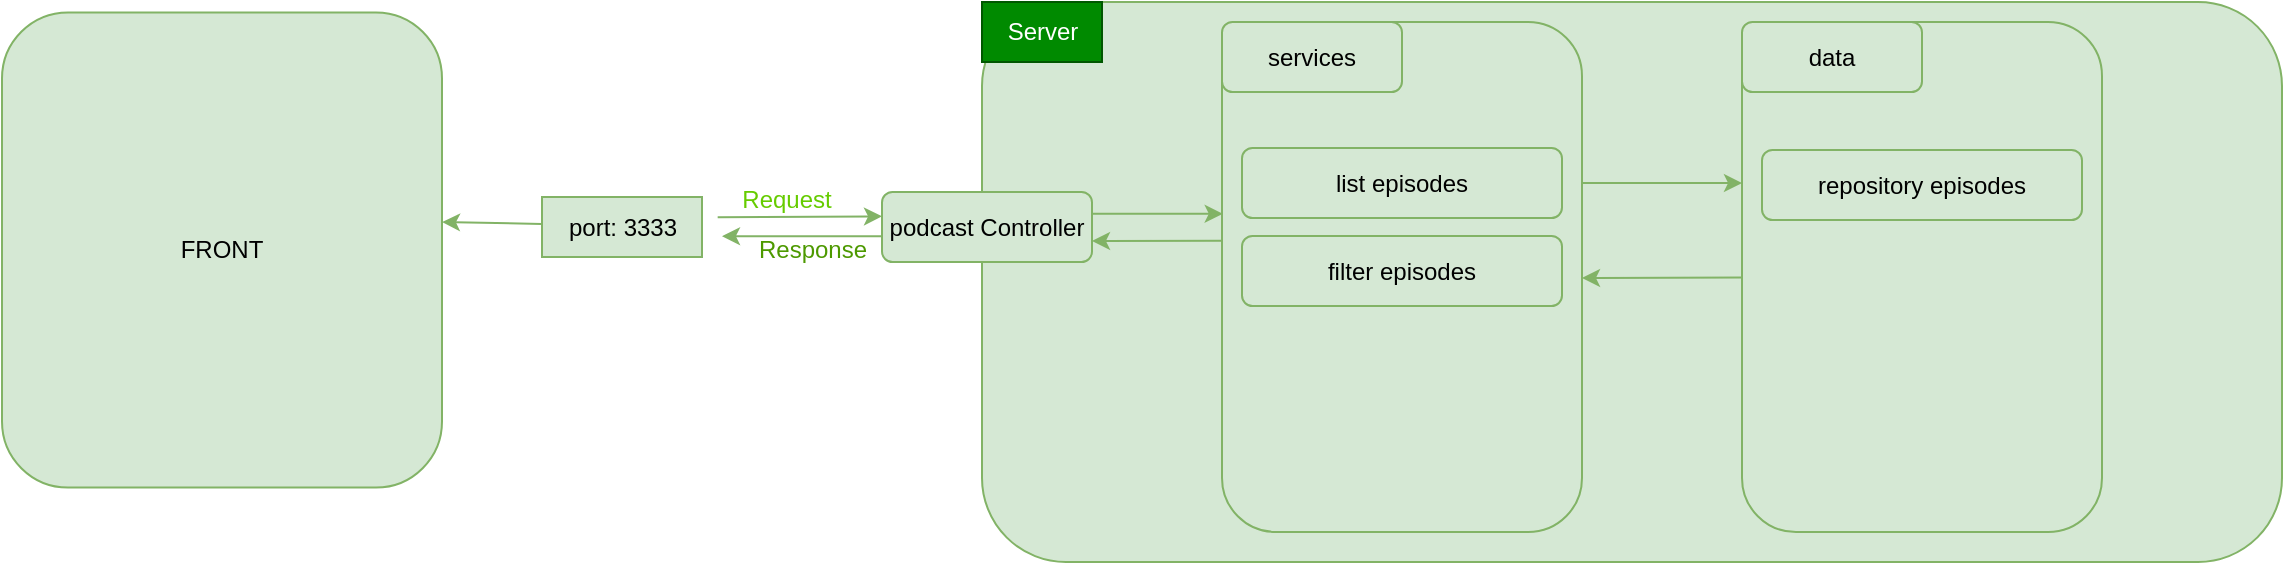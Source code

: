 <mxfile>
    <diagram id="8_BYsjuPXjem7vhZga4y" name="Page-1">
        <mxGraphModel dx="2181" dy="916" grid="1" gridSize="10" guides="1" tooltips="1" connect="1" arrows="1" fold="1" page="1" pageScale="1" pageWidth="850" pageHeight="1100" math="0" shadow="0">
            <root>
                <mxCell id="0"/>
                <mxCell id="1" parent="0"/>
                <mxCell id="20" value="" style="rounded=1;whiteSpace=wrap;html=1;fillColor=#d5e8d4;strokeColor=#82b366;" vertex="1" parent="1">
                    <mxGeometry x="320" y="150" width="650" height="280" as="geometry"/>
                </mxCell>
                <mxCell id="3" value="Server" style="text;html=1;align=center;verticalAlign=middle;resizable=0;points=[];autosize=1;fillColor=#008a00;strokeColor=#005700;fontColor=#ffffff;" vertex="1" parent="1">
                    <mxGeometry x="320" y="150" width="60" height="30" as="geometry"/>
                </mxCell>
                <mxCell id="27" value="" style="edgeStyle=none;html=1;fillColor=#d5e8d4;strokeColor=#82b366;" edge="1" parent="1">
                    <mxGeometry relative="1" as="geometry">
                        <mxPoint x="100" y="261" as="sourcePoint"/>
                        <mxPoint x="50" y="260" as="targetPoint"/>
                    </mxGeometry>
                </mxCell>
                <mxCell id="4" value="port: 3333" style="text;html=1;align=center;verticalAlign=middle;resizable=0;points=[];autosize=1;strokeColor=#82b366;fillColor=#d5e8d4;" vertex="1" parent="1">
                    <mxGeometry x="100" y="247.5" width="80" height="30" as="geometry"/>
                </mxCell>
                <mxCell id="7" style="edgeStyle=none;html=1;fillColor=#d5e8d4;strokeColor=#82b366;" edge="1" parent="1">
                    <mxGeometry relative="1" as="geometry">
                        <mxPoint x="190" y="267.08" as="targetPoint"/>
                        <mxPoint x="270" y="267.08" as="sourcePoint"/>
                    </mxGeometry>
                </mxCell>
                <mxCell id="16" value="" style="edgeStyle=none;html=1;fillColor=#d5e8d4;strokeColor=#82b366;entryX=0.002;entryY=0.376;entryDx=0;entryDy=0;entryPerimeter=0;" edge="1" parent="1" target="13">
                    <mxGeometry relative="1" as="geometry">
                        <mxPoint x="375" y="255.822" as="sourcePoint"/>
                        <mxPoint x="490.36" y="256.53" as="targetPoint"/>
                    </mxGeometry>
                </mxCell>
                <mxCell id="6" value="podcast&amp;nbsp;&lt;span style=&quot;background-color: transparent;&quot;&gt;Controller&lt;/span&gt;" style="rounded=1;whiteSpace=wrap;html=1;fillColor=#d5e8d4;strokeColor=#82b366;" vertex="1" parent="1">
                    <mxGeometry x="270" y="245" width="105" height="35" as="geometry"/>
                </mxCell>
                <mxCell id="10" value="&lt;font style=&quot;color: rgb(77, 153, 0);&quot;&gt;Response&lt;/font&gt;" style="text;html=1;align=center;verticalAlign=middle;resizable=0;points=[];autosize=1;strokeColor=none;fillColor=none;fontColor=#99FF33;" vertex="1" parent="1">
                    <mxGeometry x="195" y="259" width="80" height="30" as="geometry"/>
                </mxCell>
                <mxCell id="12" value="" style="edgeStyle=none;html=1;fillColor=#d5e8d4;strokeColor=#82b366;exitX=0.012;exitY=0.789;exitDx=0;exitDy=0;exitPerimeter=0;" edge="1" parent="1" source="9">
                    <mxGeometry relative="1" as="geometry">
                        <mxPoint x="270" y="257.17" as="targetPoint"/>
                        <mxPoint x="170" y="257.17" as="sourcePoint"/>
                    </mxGeometry>
                </mxCell>
                <mxCell id="9" value="&lt;font style=&quot;color: rgb(102, 204, 0);&quot;&gt;Request&lt;/font&gt;" style="text;html=1;align=center;verticalAlign=middle;resizable=0;points=[];autosize=1;strokeColor=none;fillColor=none;fontColor=light-dark(#99FF33,#EDEDED);" vertex="1" parent="1">
                    <mxGeometry x="187" y="234" width="70" height="30" as="geometry"/>
                </mxCell>
                <mxCell id="22" value="" style="edgeStyle=none;html=1;fillColor=#d5e8d4;strokeColor=#82b366;" edge="1" parent="1">
                    <mxGeometry relative="1" as="geometry">
                        <mxPoint x="620" y="240.5" as="sourcePoint"/>
                        <mxPoint x="700" y="240.5" as="targetPoint"/>
                    </mxGeometry>
                </mxCell>
                <mxCell id="13" value="" style="rounded=1;whiteSpace=wrap;html=1;fillColor=#d5e8d4;strokeColor=#82b366;" vertex="1" parent="1">
                    <mxGeometry x="440" y="160" width="180" height="255" as="geometry"/>
                </mxCell>
                <mxCell id="15" value="services" style="rounded=1;whiteSpace=wrap;html=1;fillColor=#d5e8d4;strokeColor=#82b366;" vertex="1" parent="1">
                    <mxGeometry x="440" y="160" width="90" height="35" as="geometry"/>
                </mxCell>
                <mxCell id="17" value="" style="edgeStyle=none;html=1;fillColor=#d5e8d4;strokeColor=#82b366;entryX=0.002;entryY=0.406;entryDx=0;entryDy=0;entryPerimeter=0;exitX=0;exitY=0.429;exitDx=0;exitDy=0;exitPerimeter=0;" edge="1" parent="1" source="13">
                    <mxGeometry relative="1" as="geometry">
                        <mxPoint x="420" y="270" as="sourcePoint"/>
                        <mxPoint x="375" y="269.5" as="targetPoint"/>
                    </mxGeometry>
                </mxCell>
                <mxCell id="18" value="list episodes" style="rounded=1;whiteSpace=wrap;html=1;fillColor=#d5e8d4;strokeColor=#82b366;" vertex="1" parent="1">
                    <mxGeometry x="450" y="223" width="160" height="35" as="geometry"/>
                </mxCell>
                <mxCell id="19" value="filter episodes" style="rounded=1;whiteSpace=wrap;html=1;fillColor=#d5e8d4;strokeColor=#82b366;" vertex="1" parent="1">
                    <mxGeometry x="450" y="267" width="160" height="35" as="geometry"/>
                </mxCell>
                <mxCell id="25" value="" style="edgeStyle=none;html=1;fillColor=#d5e8d4;strokeColor=#82b366;" edge="1" parent="1" source="21">
                    <mxGeometry relative="1" as="geometry">
                        <mxPoint x="620" y="288" as="targetPoint"/>
                    </mxGeometry>
                </mxCell>
                <mxCell id="21" value="" style="rounded=1;whiteSpace=wrap;html=1;fillColor=#d5e8d4;strokeColor=#82b366;" vertex="1" parent="1">
                    <mxGeometry x="700" y="160" width="180" height="255" as="geometry"/>
                </mxCell>
                <mxCell id="23" value="data" style="rounded=1;whiteSpace=wrap;html=1;fillColor=#d5e8d4;strokeColor=#82b366;" vertex="1" parent="1">
                    <mxGeometry x="700" y="160" width="90" height="35" as="geometry"/>
                </mxCell>
                <mxCell id="24" value="repository episodes" style="rounded=1;whiteSpace=wrap;html=1;fillColor=#d5e8d4;strokeColor=#82b366;" vertex="1" parent="1">
                    <mxGeometry x="710" y="224" width="160" height="35" as="geometry"/>
                </mxCell>
                <mxCell id="26" value="FRONT" style="rounded=1;whiteSpace=wrap;html=1;fillColor=#d5e8d4;strokeColor=#82b366;" vertex="1" parent="1">
                    <mxGeometry x="-170" y="155.25" width="220" height="237.5" as="geometry"/>
                </mxCell>
            </root>
        </mxGraphModel>
    </diagram>
</mxfile>